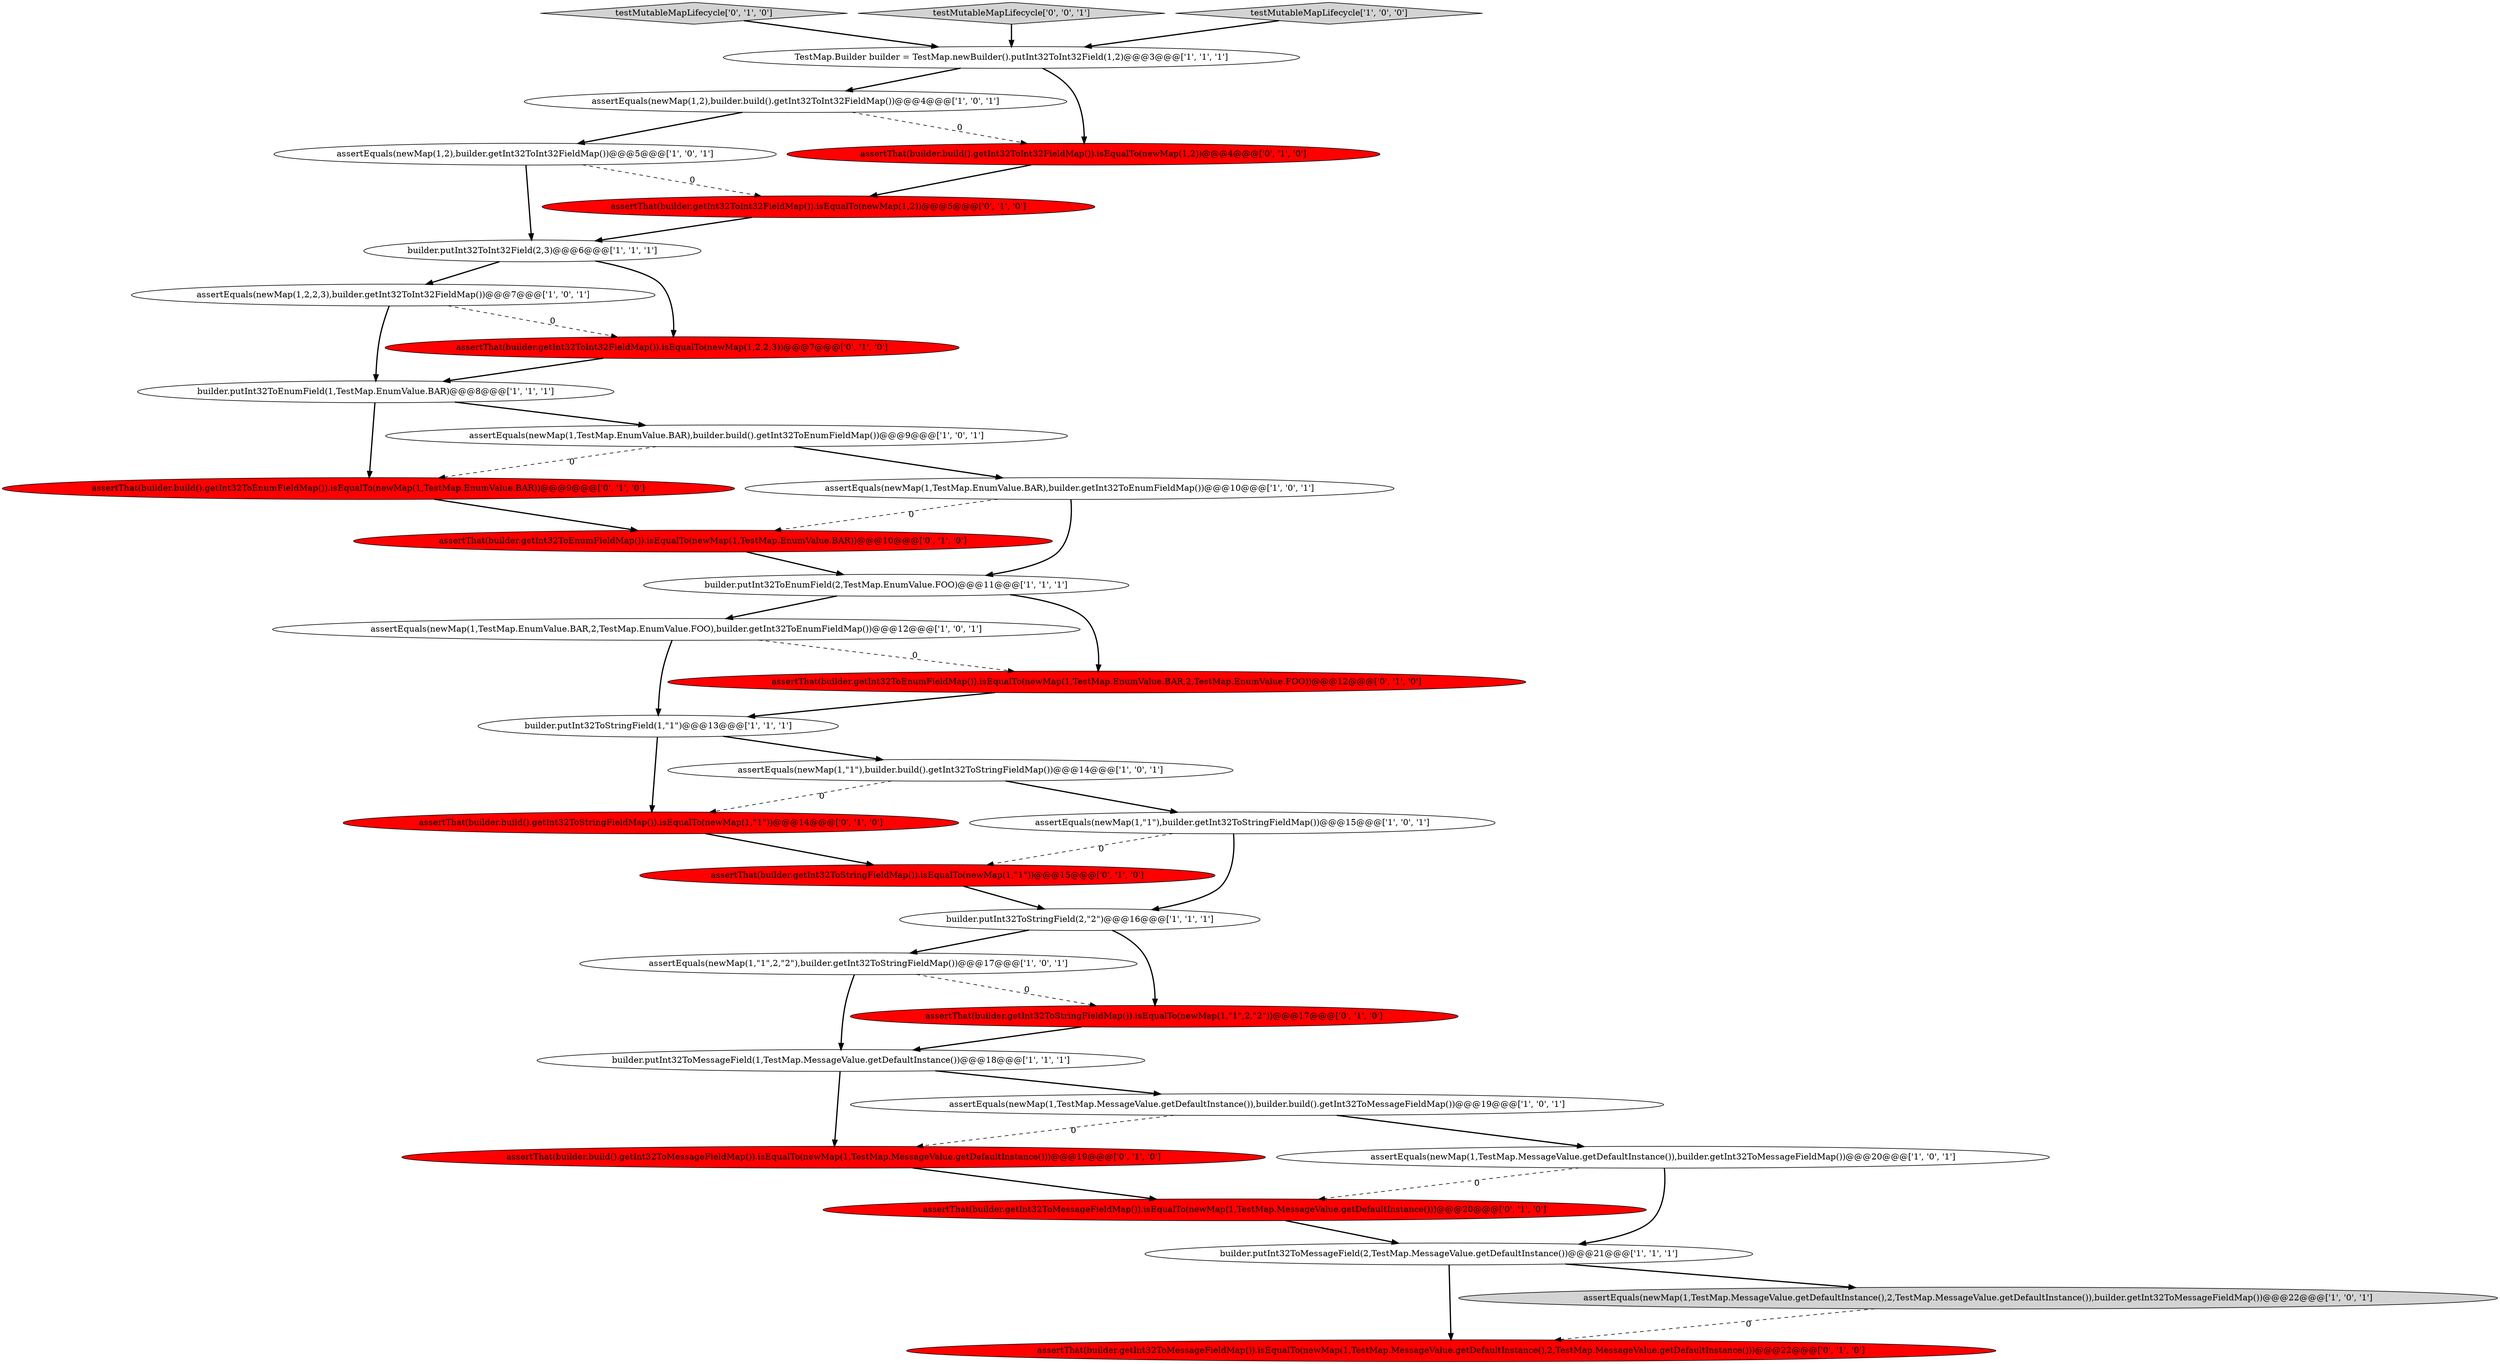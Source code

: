 digraph {
7 [style = filled, label = "assertEquals(newMap(1,2),builder.build().getInt32ToInt32FieldMap())@@@4@@@['1', '0', '1']", fillcolor = white, shape = ellipse image = "AAA0AAABBB1BBB"];
22 [style = filled, label = "assertThat(builder.build().getInt32ToInt32FieldMap()).isEqualTo(newMap(1,2))@@@4@@@['0', '1', '0']", fillcolor = red, shape = ellipse image = "AAA1AAABBB2BBB"];
8 [style = filled, label = "builder.putInt32ToStringField(1,\"1\")@@@13@@@['1', '1', '1']", fillcolor = white, shape = ellipse image = "AAA0AAABBB1BBB"];
4 [style = filled, label = "builder.putInt32ToMessageField(2,TestMap.MessageValue.getDefaultInstance())@@@21@@@['1', '1', '1']", fillcolor = white, shape = ellipse image = "AAA0AAABBB1BBB"];
24 [style = filled, label = "assertThat(builder.build().getInt32ToStringFieldMap()).isEqualTo(newMap(1,\"1\"))@@@14@@@['0', '1', '0']", fillcolor = red, shape = ellipse image = "AAA1AAABBB2BBB"];
13 [style = filled, label = "assertEquals(newMap(1,2,2,3),builder.getInt32ToInt32FieldMap())@@@7@@@['1', '0', '1']", fillcolor = white, shape = ellipse image = "AAA0AAABBB1BBB"];
18 [style = filled, label = "assertEquals(newMap(1,TestMap.EnumValue.BAR,2,TestMap.EnumValue.FOO),builder.getInt32ToEnumFieldMap())@@@12@@@['1', '0', '1']", fillcolor = white, shape = ellipse image = "AAA0AAABBB1BBB"];
25 [style = filled, label = "assertThat(builder.getInt32ToStringFieldMap()).isEqualTo(newMap(1,\"1\"))@@@15@@@['0', '1', '0']", fillcolor = red, shape = ellipse image = "AAA1AAABBB2BBB"];
1 [style = filled, label = "TestMap.Builder builder = TestMap.newBuilder().putInt32ToInt32Field(1,2)@@@3@@@['1', '1', '1']", fillcolor = white, shape = ellipse image = "AAA0AAABBB1BBB"];
12 [style = filled, label = "builder.putInt32ToEnumField(2,TestMap.EnumValue.FOO)@@@11@@@['1', '1', '1']", fillcolor = white, shape = ellipse image = "AAA0AAABBB1BBB"];
26 [style = filled, label = "assertThat(builder.getInt32ToInt32FieldMap()).isEqualTo(newMap(1,2,2,3))@@@7@@@['0', '1', '0']", fillcolor = red, shape = ellipse image = "AAA1AAABBB2BBB"];
33 [style = filled, label = "assertThat(builder.getInt32ToEnumFieldMap()).isEqualTo(newMap(1,TestMap.EnumValue.BAR))@@@10@@@['0', '1', '0']", fillcolor = red, shape = ellipse image = "AAA1AAABBB2BBB"];
6 [style = filled, label = "assertEquals(newMap(1,2),builder.getInt32ToInt32FieldMap())@@@5@@@['1', '0', '1']", fillcolor = white, shape = ellipse image = "AAA0AAABBB1BBB"];
16 [style = filled, label = "assertEquals(newMap(1,\"1\",2,\"2\"),builder.getInt32ToStringFieldMap())@@@17@@@['1', '0', '1']", fillcolor = white, shape = ellipse image = "AAA0AAABBB1BBB"];
21 [style = filled, label = "assertThat(builder.getInt32ToInt32FieldMap()).isEqualTo(newMap(1,2))@@@5@@@['0', '1', '0']", fillcolor = red, shape = ellipse image = "AAA1AAABBB2BBB"];
27 [style = filled, label = "testMutableMapLifecycle['0', '1', '0']", fillcolor = lightgray, shape = diamond image = "AAA0AAABBB2BBB"];
34 [style = filled, label = "testMutableMapLifecycle['0', '0', '1']", fillcolor = lightgray, shape = diamond image = "AAA0AAABBB3BBB"];
31 [style = filled, label = "assertThat(builder.getInt32ToMessageFieldMap()).isEqualTo(newMap(1,TestMap.MessageValue.getDefaultInstance(),2,TestMap.MessageValue.getDefaultInstance()))@@@22@@@['0', '1', '0']", fillcolor = red, shape = ellipse image = "AAA1AAABBB2BBB"];
28 [style = filled, label = "assertThat(builder.build().getInt32ToEnumFieldMap()).isEqualTo(newMap(1,TestMap.EnumValue.BAR))@@@9@@@['0', '1', '0']", fillcolor = red, shape = ellipse image = "AAA1AAABBB2BBB"];
2 [style = filled, label = "assertEquals(newMap(1,TestMap.EnumValue.BAR),builder.build().getInt32ToEnumFieldMap())@@@9@@@['1', '0', '1']", fillcolor = white, shape = ellipse image = "AAA0AAABBB1BBB"];
10 [style = filled, label = "testMutableMapLifecycle['1', '0', '0']", fillcolor = lightgray, shape = diamond image = "AAA0AAABBB1BBB"];
19 [style = filled, label = "builder.putInt32ToStringField(2,\"2\")@@@16@@@['1', '1', '1']", fillcolor = white, shape = ellipse image = "AAA0AAABBB1BBB"];
11 [style = filled, label = "builder.putInt32ToEnumField(1,TestMap.EnumValue.BAR)@@@8@@@['1', '1', '1']", fillcolor = white, shape = ellipse image = "AAA0AAABBB1BBB"];
30 [style = filled, label = "assertThat(builder.getInt32ToEnumFieldMap()).isEqualTo(newMap(1,TestMap.EnumValue.BAR,2,TestMap.EnumValue.FOO))@@@12@@@['0', '1', '0']", fillcolor = red, shape = ellipse image = "AAA1AAABBB2BBB"];
20 [style = filled, label = "builder.putInt32ToMessageField(1,TestMap.MessageValue.getDefaultInstance())@@@18@@@['1', '1', '1']", fillcolor = white, shape = ellipse image = "AAA0AAABBB1BBB"];
17 [style = filled, label = "builder.putInt32ToInt32Field(2,3)@@@6@@@['1', '1', '1']", fillcolor = white, shape = ellipse image = "AAA0AAABBB1BBB"];
23 [style = filled, label = "assertThat(builder.getInt32ToMessageFieldMap()).isEqualTo(newMap(1,TestMap.MessageValue.getDefaultInstance()))@@@20@@@['0', '1', '0']", fillcolor = red, shape = ellipse image = "AAA1AAABBB2BBB"];
0 [style = filled, label = "assertEquals(newMap(1,TestMap.MessageValue.getDefaultInstance()),builder.getInt32ToMessageFieldMap())@@@20@@@['1', '0', '1']", fillcolor = white, shape = ellipse image = "AAA0AAABBB1BBB"];
9 [style = filled, label = "assertEquals(newMap(1,\"1\"),builder.getInt32ToStringFieldMap())@@@15@@@['1', '0', '1']", fillcolor = white, shape = ellipse image = "AAA0AAABBB1BBB"];
3 [style = filled, label = "assertEquals(newMap(1,\"1\"),builder.build().getInt32ToStringFieldMap())@@@14@@@['1', '0', '1']", fillcolor = white, shape = ellipse image = "AAA0AAABBB1BBB"];
32 [style = filled, label = "assertThat(builder.build().getInt32ToMessageFieldMap()).isEqualTo(newMap(1,TestMap.MessageValue.getDefaultInstance()))@@@19@@@['0', '1', '0']", fillcolor = red, shape = ellipse image = "AAA1AAABBB2BBB"];
5 [style = filled, label = "assertEquals(newMap(1,TestMap.MessageValue.getDefaultInstance(),2,TestMap.MessageValue.getDefaultInstance()),builder.getInt32ToMessageFieldMap())@@@22@@@['1', '0', '1']", fillcolor = lightgray, shape = ellipse image = "AAA0AAABBB1BBB"];
15 [style = filled, label = "assertEquals(newMap(1,TestMap.MessageValue.getDefaultInstance()),builder.build().getInt32ToMessageFieldMap())@@@19@@@['1', '0', '1']", fillcolor = white, shape = ellipse image = "AAA0AAABBB1BBB"];
14 [style = filled, label = "assertEquals(newMap(1,TestMap.EnumValue.BAR),builder.getInt32ToEnumFieldMap())@@@10@@@['1', '0', '1']", fillcolor = white, shape = ellipse image = "AAA0AAABBB1BBB"];
29 [style = filled, label = "assertThat(builder.getInt32ToStringFieldMap()).isEqualTo(newMap(1,\"1\",2,\"2\"))@@@17@@@['0', '1', '0']", fillcolor = red, shape = ellipse image = "AAA1AAABBB2BBB"];
6->17 [style = bold, label=""];
6->21 [style = dashed, label="0"];
11->28 [style = bold, label=""];
17->26 [style = bold, label=""];
27->1 [style = bold, label=""];
32->23 [style = bold, label=""];
18->30 [style = dashed, label="0"];
34->1 [style = bold, label=""];
19->29 [style = bold, label=""];
0->23 [style = dashed, label="0"];
3->24 [style = dashed, label="0"];
8->3 [style = bold, label=""];
22->21 [style = bold, label=""];
23->4 [style = bold, label=""];
20->32 [style = bold, label=""];
15->32 [style = dashed, label="0"];
12->30 [style = bold, label=""];
33->12 [style = bold, label=""];
14->33 [style = dashed, label="0"];
1->7 [style = bold, label=""];
13->11 [style = bold, label=""];
13->26 [style = dashed, label="0"];
11->2 [style = bold, label=""];
26->11 [style = bold, label=""];
19->16 [style = bold, label=""];
1->22 [style = bold, label=""];
3->9 [style = bold, label=""];
4->31 [style = bold, label=""];
29->20 [style = bold, label=""];
28->33 [style = bold, label=""];
0->4 [style = bold, label=""];
24->25 [style = bold, label=""];
15->0 [style = bold, label=""];
14->12 [style = bold, label=""];
2->14 [style = bold, label=""];
7->6 [style = bold, label=""];
2->28 [style = dashed, label="0"];
12->18 [style = bold, label=""];
25->19 [style = bold, label=""];
9->25 [style = dashed, label="0"];
5->31 [style = dashed, label="0"];
16->29 [style = dashed, label="0"];
9->19 [style = bold, label=""];
17->13 [style = bold, label=""];
18->8 [style = bold, label=""];
30->8 [style = bold, label=""];
10->1 [style = bold, label=""];
16->20 [style = bold, label=""];
20->15 [style = bold, label=""];
4->5 [style = bold, label=""];
21->17 [style = bold, label=""];
7->22 [style = dashed, label="0"];
8->24 [style = bold, label=""];
}
